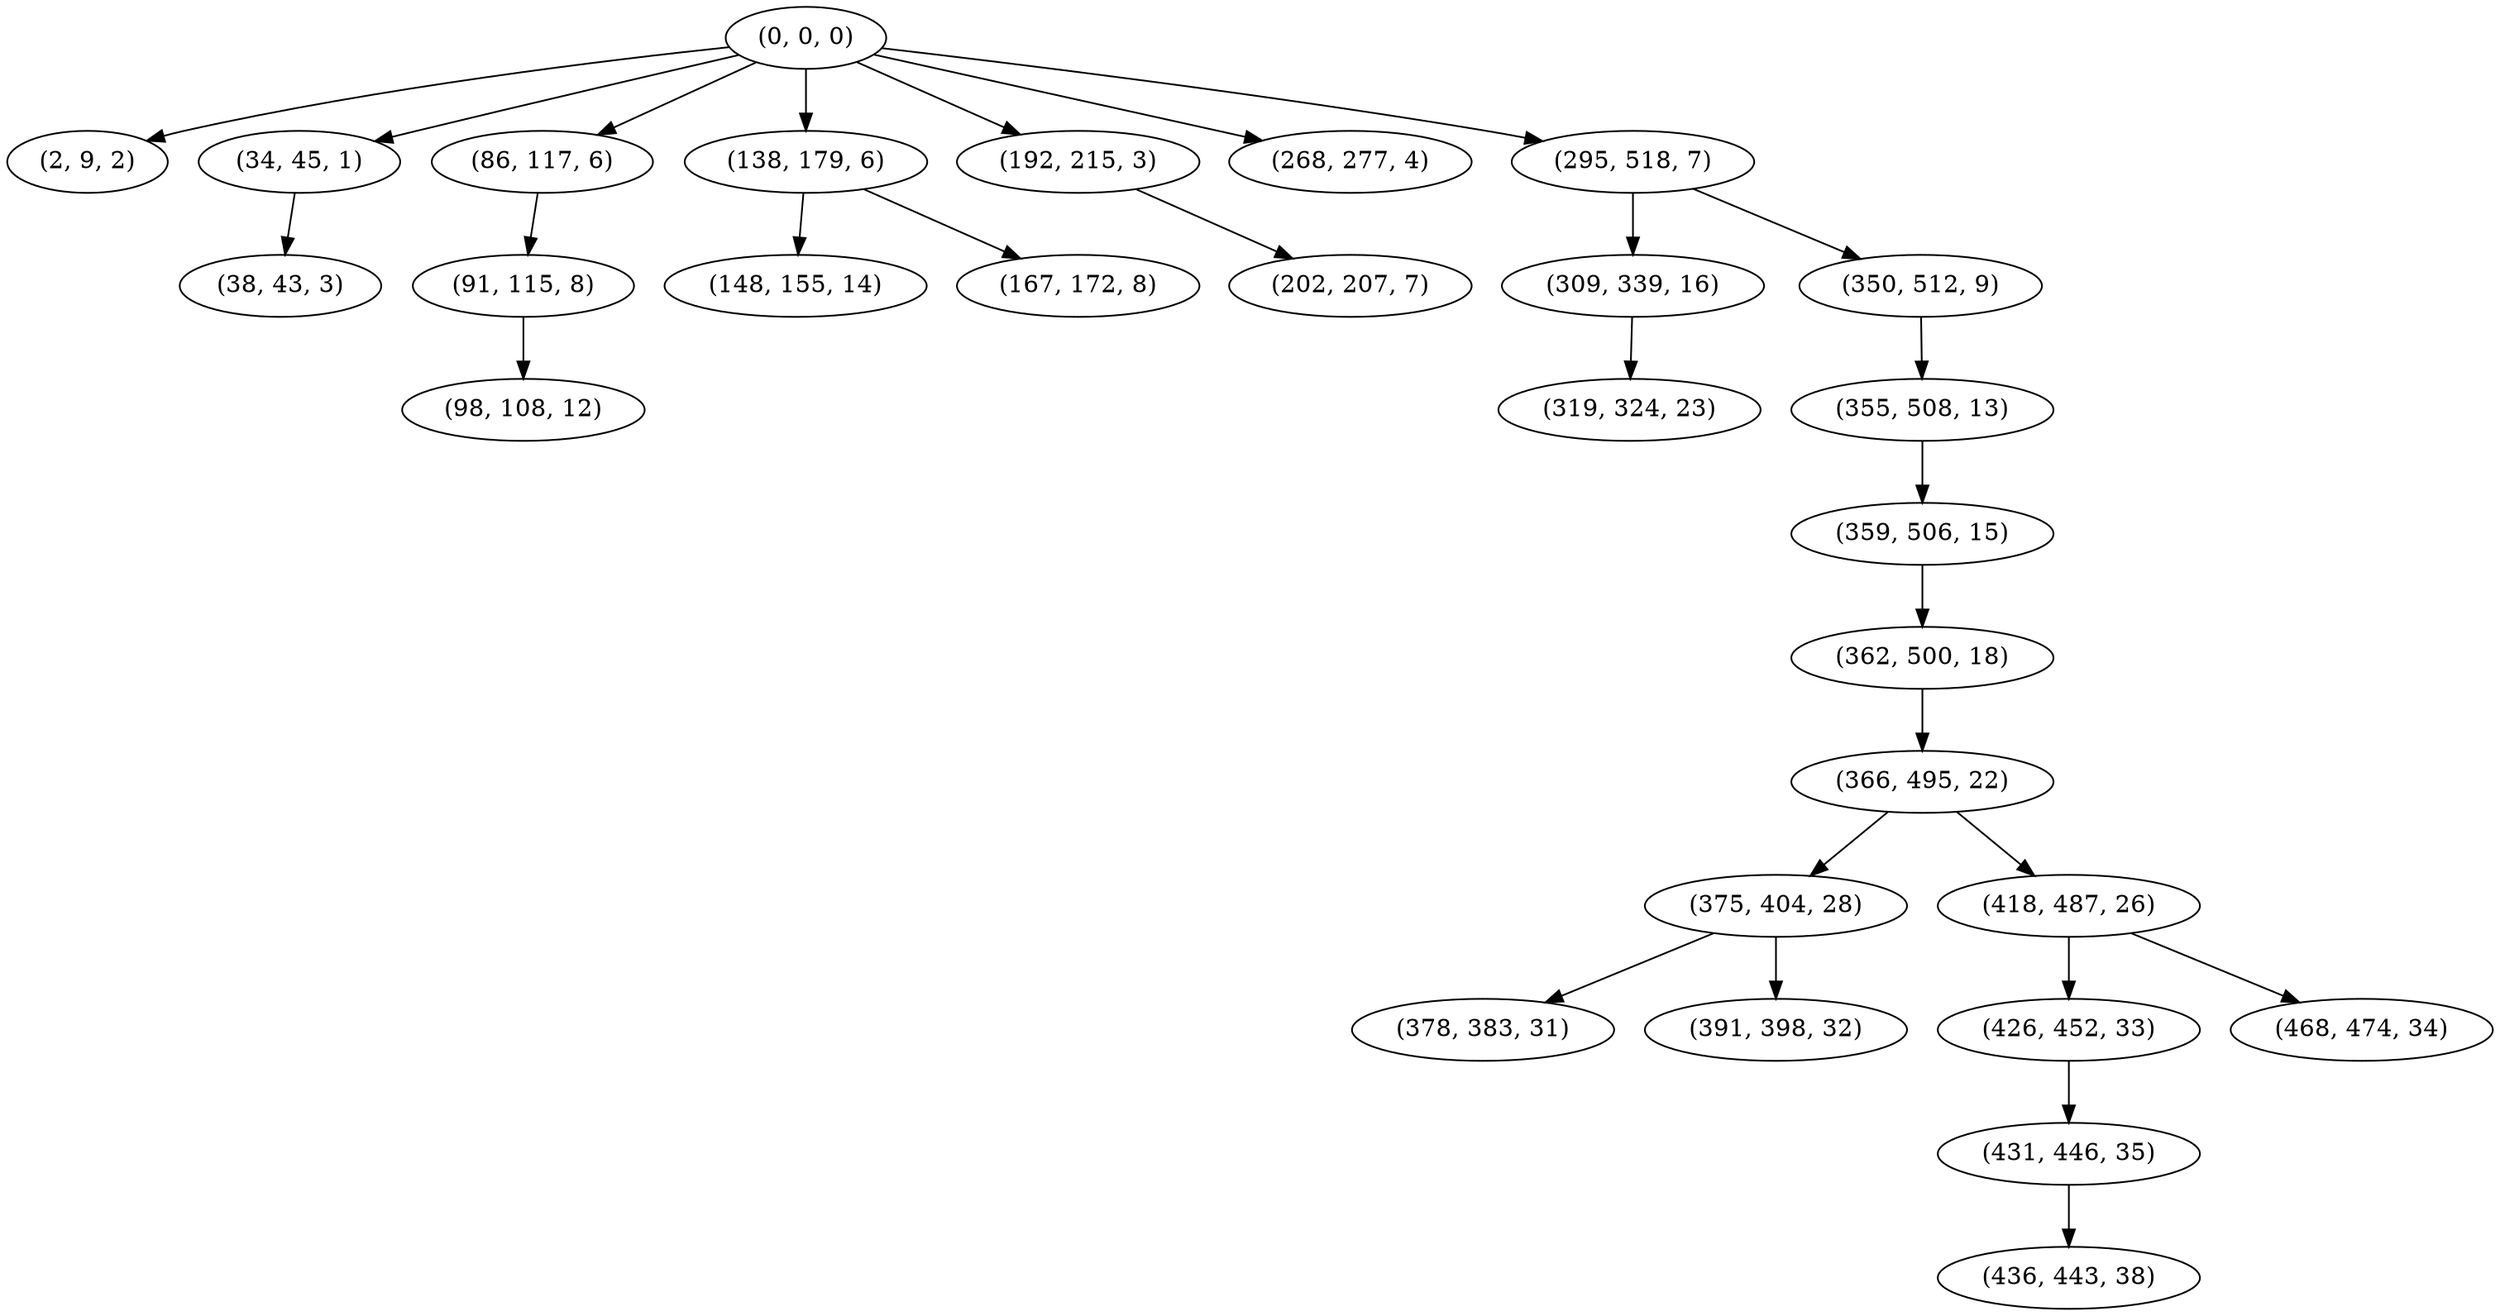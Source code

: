 digraph tree {
    "(0, 0, 0)";
    "(2, 9, 2)";
    "(34, 45, 1)";
    "(38, 43, 3)";
    "(86, 117, 6)";
    "(91, 115, 8)";
    "(98, 108, 12)";
    "(138, 179, 6)";
    "(148, 155, 14)";
    "(167, 172, 8)";
    "(192, 215, 3)";
    "(202, 207, 7)";
    "(268, 277, 4)";
    "(295, 518, 7)";
    "(309, 339, 16)";
    "(319, 324, 23)";
    "(350, 512, 9)";
    "(355, 508, 13)";
    "(359, 506, 15)";
    "(362, 500, 18)";
    "(366, 495, 22)";
    "(375, 404, 28)";
    "(378, 383, 31)";
    "(391, 398, 32)";
    "(418, 487, 26)";
    "(426, 452, 33)";
    "(431, 446, 35)";
    "(436, 443, 38)";
    "(468, 474, 34)";
    "(0, 0, 0)" -> "(2, 9, 2)";
    "(0, 0, 0)" -> "(34, 45, 1)";
    "(0, 0, 0)" -> "(86, 117, 6)";
    "(0, 0, 0)" -> "(138, 179, 6)";
    "(0, 0, 0)" -> "(192, 215, 3)";
    "(0, 0, 0)" -> "(268, 277, 4)";
    "(0, 0, 0)" -> "(295, 518, 7)";
    "(34, 45, 1)" -> "(38, 43, 3)";
    "(86, 117, 6)" -> "(91, 115, 8)";
    "(91, 115, 8)" -> "(98, 108, 12)";
    "(138, 179, 6)" -> "(148, 155, 14)";
    "(138, 179, 6)" -> "(167, 172, 8)";
    "(192, 215, 3)" -> "(202, 207, 7)";
    "(295, 518, 7)" -> "(309, 339, 16)";
    "(295, 518, 7)" -> "(350, 512, 9)";
    "(309, 339, 16)" -> "(319, 324, 23)";
    "(350, 512, 9)" -> "(355, 508, 13)";
    "(355, 508, 13)" -> "(359, 506, 15)";
    "(359, 506, 15)" -> "(362, 500, 18)";
    "(362, 500, 18)" -> "(366, 495, 22)";
    "(366, 495, 22)" -> "(375, 404, 28)";
    "(366, 495, 22)" -> "(418, 487, 26)";
    "(375, 404, 28)" -> "(378, 383, 31)";
    "(375, 404, 28)" -> "(391, 398, 32)";
    "(418, 487, 26)" -> "(426, 452, 33)";
    "(418, 487, 26)" -> "(468, 474, 34)";
    "(426, 452, 33)" -> "(431, 446, 35)";
    "(431, 446, 35)" -> "(436, 443, 38)";
}
